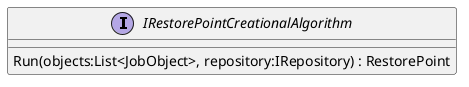 @startuml
interface IRestorePointCreationalAlgorithm {
    Run(objects:List<JobObject>, repository:IRepository) : RestorePoint
}
@enduml
